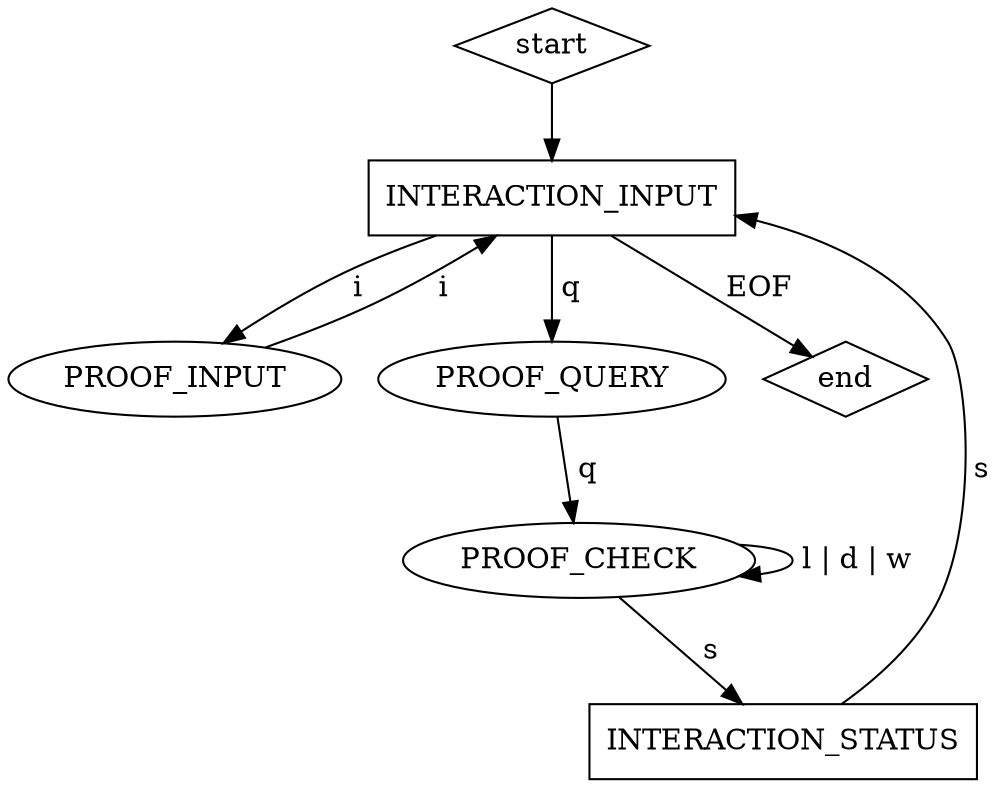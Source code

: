 digraph "idrup-check" {

  start [shape=diamond];
  start -> INTERACTION_INPUT;

  INTERACTION_INPUT [shape=box];
  INTERACTION_INPUT -> PROOF_INPUT [label=" i "];
  INTERACTION_INPUT -> PROOF_QUERY [label=" q "];
  INTERACTION_INPUT -> end [label=" EOF "];

  PROOF_INPUT -> INTERACTION_INPUT [label=" i "];

  PROOF_QUERY -> PROOF_CHECK [label=" q "];
  PROOF_CHECK -> PROOF_CHECK [label=" l | d | w "];
  PROOF_CHECK -> INTERACTION_STATUS [label=" s "];

  INTERACTION_STATUS [shape=box];
  INTERACTION_STATUS -> INTERACTION_INPUT [label=" s "];

  end [shape=diamond];
}
